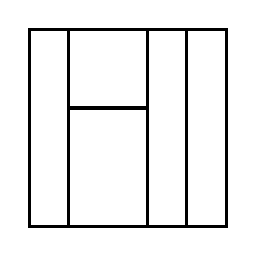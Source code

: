\begin{tikzpicture}[very thick, scale=.5]
    \draw (0,0) rectangle (1,5);
    \draw (1,3) rectangle (3,5);
    \draw (1,0) rectangle (3,3);
    \draw (3,0) rectangle (4,5);
    \draw (4,0) rectangle (5,5);
\end{tikzpicture}
